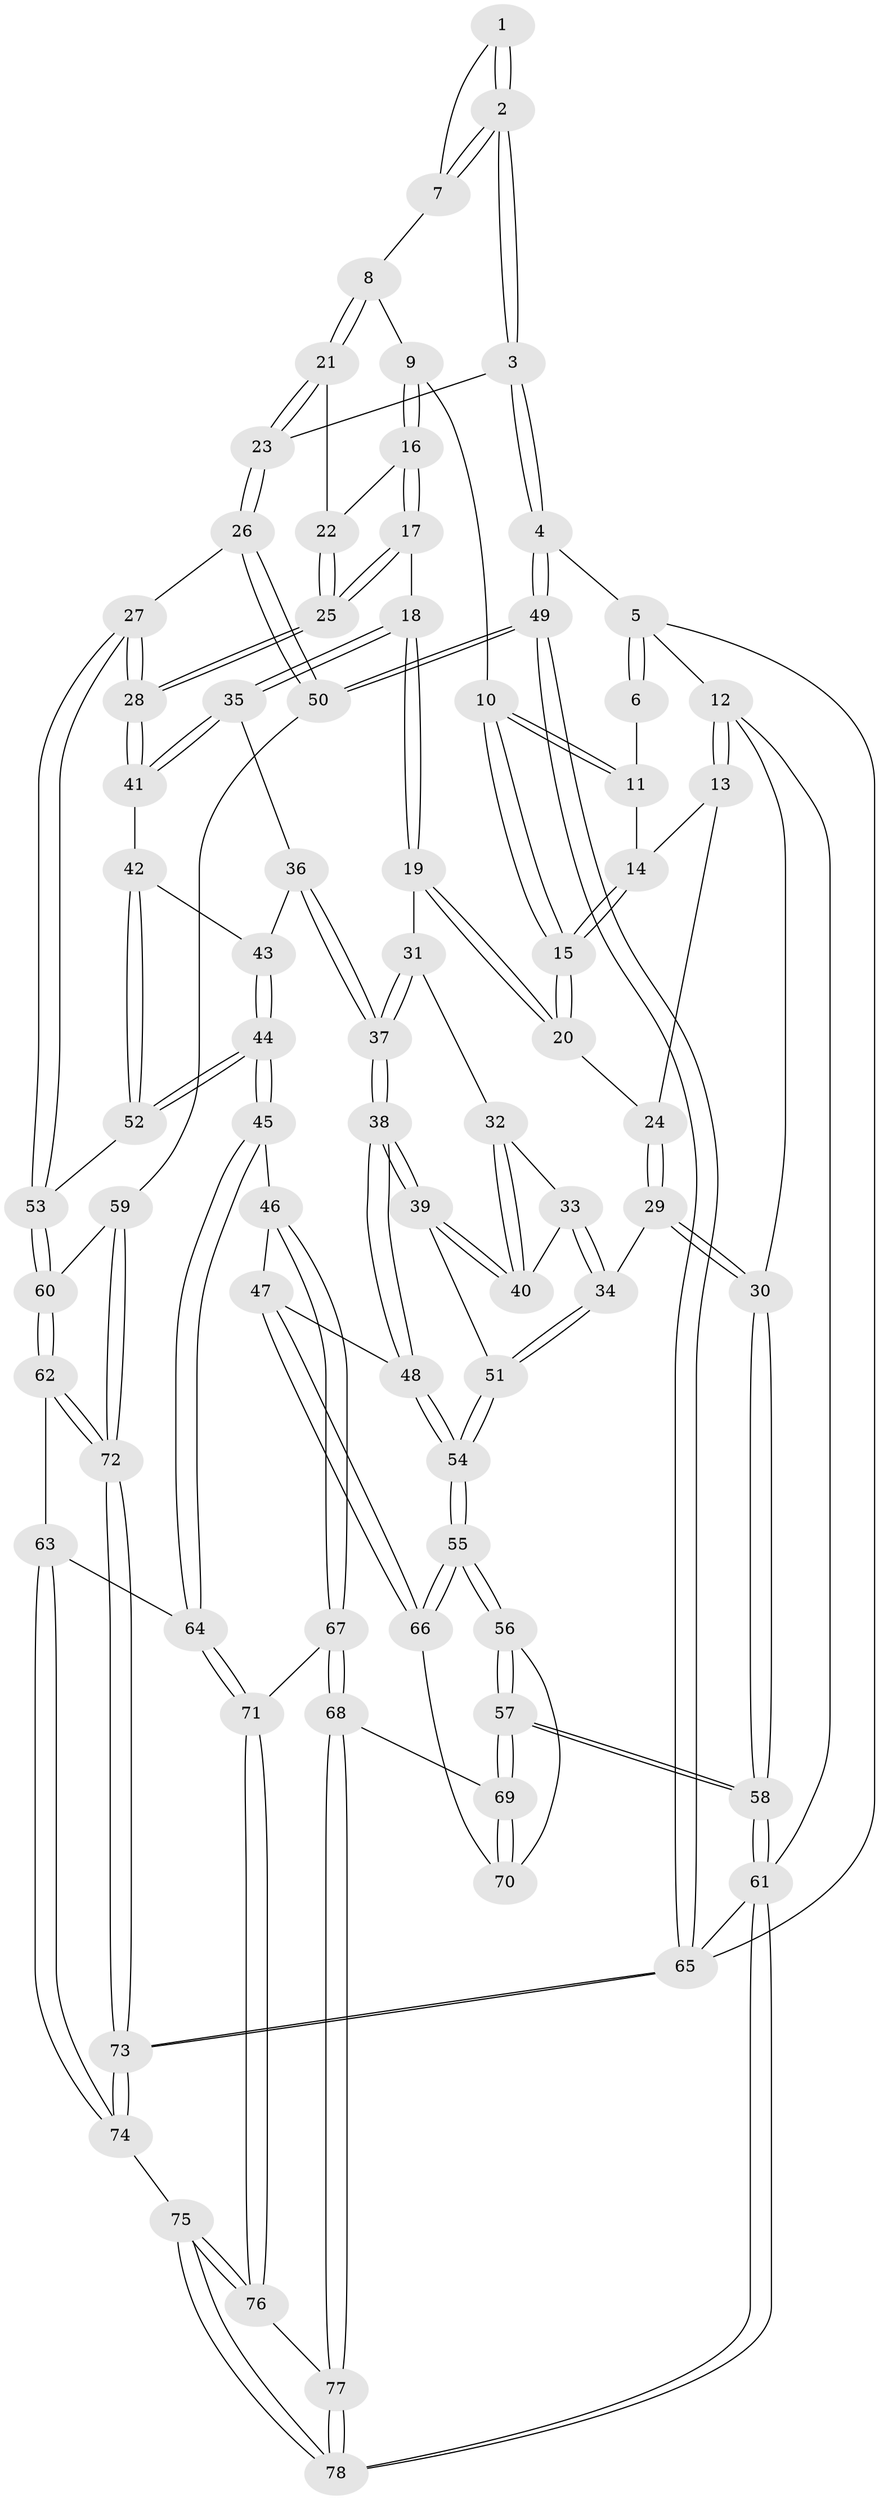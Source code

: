 // Generated by graph-tools (version 1.1) at 2025/17/03/09/25 04:17:04]
// undirected, 78 vertices, 192 edges
graph export_dot {
graph [start="1"]
  node [color=gray90,style=filled];
  1 [pos="+0.6927818815538628+0.03947357301526348"];
  2 [pos="+0.9779447173307525+0.1462939794600942"];
  3 [pos="+1+0.17682034758963652"];
  4 [pos="+1+0.1430698719349957"];
  5 [pos="+1+0"];
  6 [pos="+0.5573407832724507+0"];
  7 [pos="+0.6971202609685629+0.12760747749493495"];
  8 [pos="+0.651146732313641+0.17711443581782968"];
  9 [pos="+0.5638009563788812+0.13582717818587417"];
  10 [pos="+0.5203432802142828+0.06821356886827112"];
  11 [pos="+0.5497462182937088+0"];
  12 [pos="+0+0"];
  13 [pos="+0+0"];
  14 [pos="+0.17219769095743281+0"];
  15 [pos="+0.3430347791605617+0.2040237729627512"];
  16 [pos="+0.5366833558180585+0.2340146702087824"];
  17 [pos="+0.4439264721934316+0.33890209046586417"];
  18 [pos="+0.4100244686714993+0.3385991068486078"];
  19 [pos="+0.3261970716978329+0.27186885748259904"];
  20 [pos="+0.32562562279042745+0.27058658340989145"];
  21 [pos="+0.6765013891959694+0.2315498272302919"];
  22 [pos="+0.6319877646421517+0.27494118280953406"];
  23 [pos="+0.916351380301414+0.32162215576535236"];
  24 [pos="+0.21783895514603982+0.24597380737834387"];
  25 [pos="+0.5836822721968827+0.39839680423904433"];
  26 [pos="+0.8093521757083878+0.47116009815269017"];
  27 [pos="+0.6959194143275802+0.47724169306971165"];
  28 [pos="+0.6274474497351148+0.44958397651987236"];
  29 [pos="+0+0.3726221095433412"];
  30 [pos="+0+0.3449263586351893"];
  31 [pos="+0.24192775022669216+0.3829760125218609"];
  32 [pos="+0.1925694934167898+0.41072443370992384"];
  33 [pos="+0.04102066250633234+0.41877677654844003"];
  34 [pos="+0+0.4132695068997921"];
  35 [pos="+0.39288165343885156+0.45599249677832215"];
  36 [pos="+0.392836191094941+0.45627654154446123"];
  37 [pos="+0.2915195489021762+0.5491777582412818"];
  38 [pos="+0.2766950800226828+0.5767430078849249"];
  39 [pos="+0.22376482645730755+0.5472046015030992"];
  40 [pos="+0.20956438520532739+0.5199376008571668"];
  41 [pos="+0.569774880093987+0.4945850289641834"];
  42 [pos="+0.5399228950864315+0.5186492331896497"];
  43 [pos="+0.4285751152372615+0.5009034609334863"];
  44 [pos="+0.4498240518170139+0.6450691041847133"];
  45 [pos="+0.42053827913006725+0.6771838311017975"];
  46 [pos="+0.3859160399764171+0.6746037444381917"];
  47 [pos="+0.33921179015998537+0.6700626470734512"];
  48 [pos="+0.27946471409110674+0.591789919682344"];
  49 [pos="+1+0.8281993417013258"];
  50 [pos="+0.867241348604425+0.6662091426158165"];
  51 [pos="+0.08246190151257698+0.5572923856999843"];
  52 [pos="+0.49656070551611425+0.6238789078234434"];
  53 [pos="+0.6118235969649084+0.6462643066870346"];
  54 [pos="+0.09915644398237541+0.6923511697250081"];
  55 [pos="+0.07812620014346496+0.7452539960489346"];
  56 [pos="+0.07319052983830908+0.7534476599822655"];
  57 [pos="+0+0.8592087368534456"];
  58 [pos="+0+1"];
  59 [pos="+0.7754546303520041+0.7450959096602754"];
  60 [pos="+0.650153238490966+0.7517415382379483"];
  61 [pos="+0+1"];
  62 [pos="+0.5716376960569107+0.8262952648491076"];
  63 [pos="+0.5526712794360117+0.8320488682544525"];
  64 [pos="+0.5119476152274514+0.829385840343128"];
  65 [pos="+1+1"];
  66 [pos="+0.325652469432971+0.6906983064544023"];
  67 [pos="+0.36255771850833135+0.8859292167167062"];
  68 [pos="+0.31272663165127834+0.8941860008126382"];
  69 [pos="+0.29867898963618444+0.87731709089301"];
  70 [pos="+0.2886232349799057+0.7857155802209377"];
  71 [pos="+0.4631806287818979+0.8723444049660816"];
  72 [pos="+0.8009063134892227+1"];
  73 [pos="+0.9501869363472636+1"];
  74 [pos="+0.6294911336328457+1"];
  75 [pos="+0.47213140456178343+1"];
  76 [pos="+0.4633452180645684+0.9193157246765989"];
  77 [pos="+0.2787592030678725+1"];
  78 [pos="+0.24413701765489856+1"];
  1 -- 2;
  1 -- 2;
  1 -- 7;
  2 -- 3;
  2 -- 3;
  2 -- 7;
  2 -- 7;
  3 -- 4;
  3 -- 4;
  3 -- 23;
  4 -- 5;
  4 -- 49;
  4 -- 49;
  5 -- 6;
  5 -- 6;
  5 -- 12;
  5 -- 65;
  6 -- 11;
  7 -- 8;
  8 -- 9;
  8 -- 21;
  8 -- 21;
  9 -- 10;
  9 -- 16;
  9 -- 16;
  10 -- 11;
  10 -- 11;
  10 -- 15;
  10 -- 15;
  11 -- 14;
  12 -- 13;
  12 -- 13;
  12 -- 30;
  12 -- 61;
  13 -- 14;
  13 -- 24;
  14 -- 15;
  14 -- 15;
  15 -- 20;
  15 -- 20;
  16 -- 17;
  16 -- 17;
  16 -- 22;
  17 -- 18;
  17 -- 25;
  17 -- 25;
  18 -- 19;
  18 -- 19;
  18 -- 35;
  18 -- 35;
  19 -- 20;
  19 -- 20;
  19 -- 31;
  20 -- 24;
  21 -- 22;
  21 -- 23;
  21 -- 23;
  22 -- 25;
  22 -- 25;
  23 -- 26;
  23 -- 26;
  24 -- 29;
  24 -- 29;
  25 -- 28;
  25 -- 28;
  26 -- 27;
  26 -- 50;
  26 -- 50;
  27 -- 28;
  27 -- 28;
  27 -- 53;
  27 -- 53;
  28 -- 41;
  28 -- 41;
  29 -- 30;
  29 -- 30;
  29 -- 34;
  30 -- 58;
  30 -- 58;
  31 -- 32;
  31 -- 37;
  31 -- 37;
  32 -- 33;
  32 -- 40;
  32 -- 40;
  33 -- 34;
  33 -- 34;
  33 -- 40;
  34 -- 51;
  34 -- 51;
  35 -- 36;
  35 -- 41;
  35 -- 41;
  36 -- 37;
  36 -- 37;
  36 -- 43;
  37 -- 38;
  37 -- 38;
  38 -- 39;
  38 -- 39;
  38 -- 48;
  38 -- 48;
  39 -- 40;
  39 -- 40;
  39 -- 51;
  41 -- 42;
  42 -- 43;
  42 -- 52;
  42 -- 52;
  43 -- 44;
  43 -- 44;
  44 -- 45;
  44 -- 45;
  44 -- 52;
  44 -- 52;
  45 -- 46;
  45 -- 64;
  45 -- 64;
  46 -- 47;
  46 -- 67;
  46 -- 67;
  47 -- 48;
  47 -- 66;
  47 -- 66;
  48 -- 54;
  48 -- 54;
  49 -- 50;
  49 -- 50;
  49 -- 65;
  49 -- 65;
  50 -- 59;
  51 -- 54;
  51 -- 54;
  52 -- 53;
  53 -- 60;
  53 -- 60;
  54 -- 55;
  54 -- 55;
  55 -- 56;
  55 -- 56;
  55 -- 66;
  55 -- 66;
  56 -- 57;
  56 -- 57;
  56 -- 70;
  57 -- 58;
  57 -- 58;
  57 -- 69;
  57 -- 69;
  58 -- 61;
  58 -- 61;
  59 -- 60;
  59 -- 72;
  59 -- 72;
  60 -- 62;
  60 -- 62;
  61 -- 78;
  61 -- 78;
  61 -- 65;
  62 -- 63;
  62 -- 72;
  62 -- 72;
  63 -- 64;
  63 -- 74;
  63 -- 74;
  64 -- 71;
  64 -- 71;
  65 -- 73;
  65 -- 73;
  66 -- 70;
  67 -- 68;
  67 -- 68;
  67 -- 71;
  68 -- 69;
  68 -- 77;
  68 -- 77;
  69 -- 70;
  69 -- 70;
  71 -- 76;
  71 -- 76;
  72 -- 73;
  72 -- 73;
  73 -- 74;
  73 -- 74;
  74 -- 75;
  75 -- 76;
  75 -- 76;
  75 -- 78;
  75 -- 78;
  76 -- 77;
  77 -- 78;
  77 -- 78;
}
